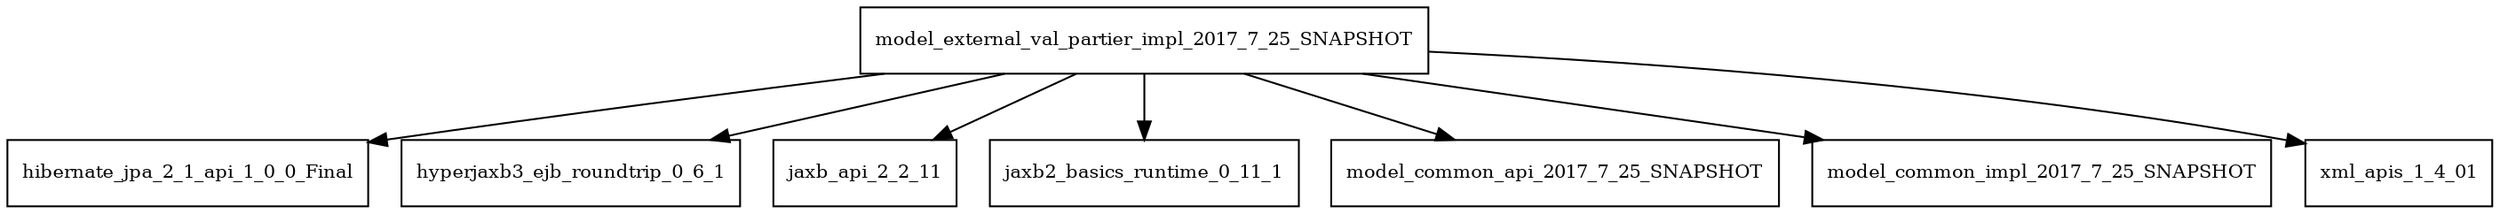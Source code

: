 digraph model_external_val_partier_impl_2017_7_25_SNAPSHOT_dependencies {
  node [shape = box, fontsize=10.0];
  model_external_val_partier_impl_2017_7_25_SNAPSHOT -> hibernate_jpa_2_1_api_1_0_0_Final;
  model_external_val_partier_impl_2017_7_25_SNAPSHOT -> hyperjaxb3_ejb_roundtrip_0_6_1;
  model_external_val_partier_impl_2017_7_25_SNAPSHOT -> jaxb_api_2_2_11;
  model_external_val_partier_impl_2017_7_25_SNAPSHOT -> jaxb2_basics_runtime_0_11_1;
  model_external_val_partier_impl_2017_7_25_SNAPSHOT -> model_common_api_2017_7_25_SNAPSHOT;
  model_external_val_partier_impl_2017_7_25_SNAPSHOT -> model_common_impl_2017_7_25_SNAPSHOT;
  model_external_val_partier_impl_2017_7_25_SNAPSHOT -> xml_apis_1_4_01;
}

